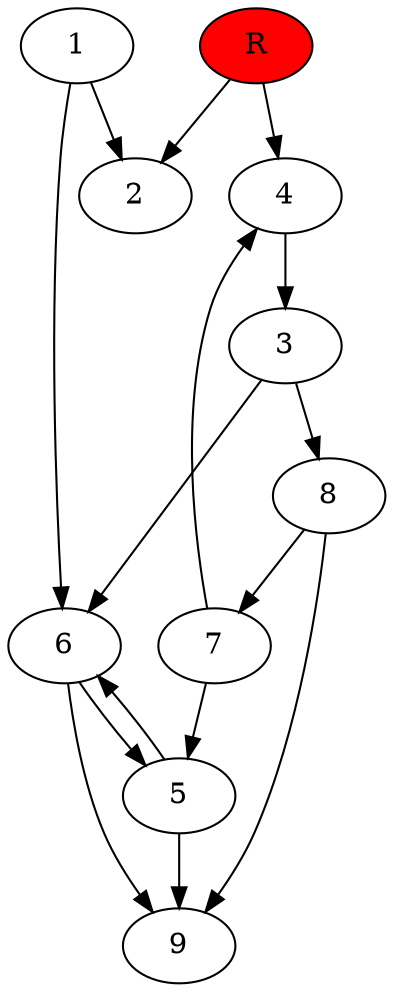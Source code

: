 digraph prb26567 {
	1
	2
	3
	4
	5
	6
	7
	8
	R [fillcolor="#ff0000" style=filled]
	1 -> 2
	1 -> 6
	3 -> 6
	3 -> 8
	4 -> 3
	5 -> 6
	5 -> 9
	6 -> 5
	6 -> 9
	7 -> 4
	7 -> 5
	8 -> 7
	8 -> 9
	R -> 2
	R -> 4
}

